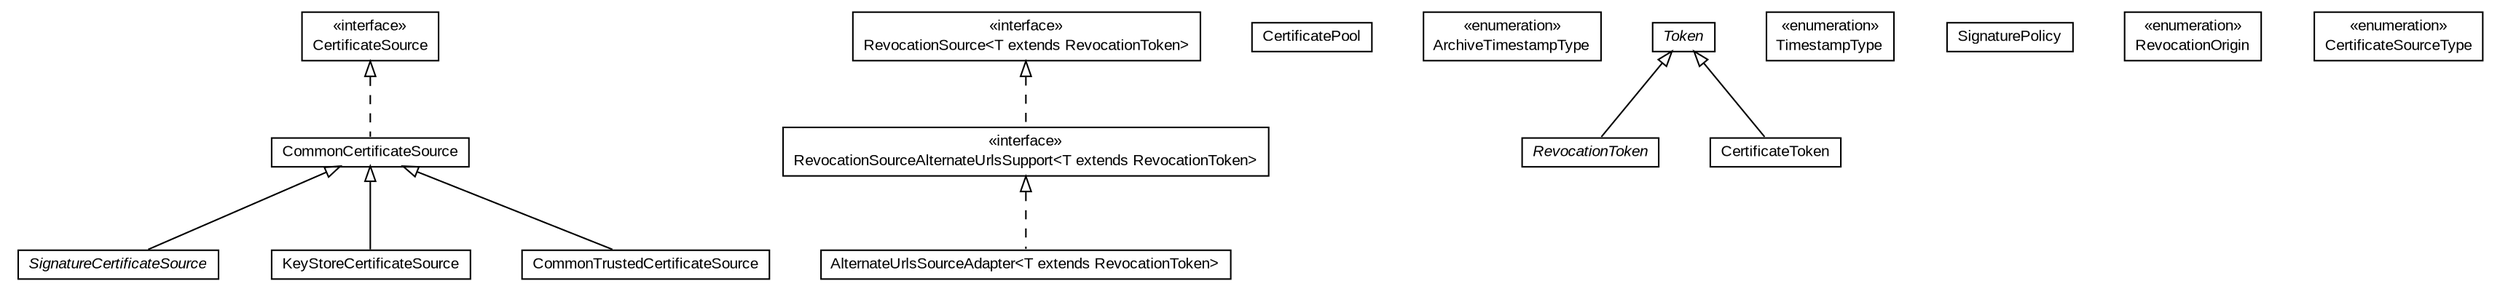 #!/usr/local/bin/dot
#
# Class diagram 
# Generated by UMLGraph version R5_6-24-gf6e263 (http://www.umlgraph.org/)
#

digraph G {
	edge [fontname="arial",fontsize=10,labelfontname="arial",labelfontsize=10];
	node [fontname="arial",fontsize=10,shape=plaintext];
	nodesep=0.25;
	ranksep=0.5;
	// eu.europa.esig.dss.x509.SignatureCertificateSource
	c4537 [label=<<table title="eu.europa.esig.dss.x509.SignatureCertificateSource" border="0" cellborder="1" cellspacing="0" cellpadding="2" port="p" href="./SignatureCertificateSource.html">
		<tr><td><table border="0" cellspacing="0" cellpadding="1">
<tr><td align="center" balign="center"><font face="arial italic"> SignatureCertificateSource </font></td></tr>
		</table></td></tr>
		</table>>, URL="./SignatureCertificateSource.html", fontname="arial", fontcolor="black", fontsize=10.0];
	// eu.europa.esig.dss.x509.RevocationSourceAlternateUrlsSupport<T extends eu.europa.esig.dss.x509.RevocationToken>
	c4538 [label=<<table title="eu.europa.esig.dss.x509.RevocationSourceAlternateUrlsSupport" border="0" cellborder="1" cellspacing="0" cellpadding="2" port="p" href="./RevocationSourceAlternateUrlsSupport.html">
		<tr><td><table border="0" cellspacing="0" cellpadding="1">
<tr><td align="center" balign="center"> &#171;interface&#187; </td></tr>
<tr><td align="center" balign="center"> RevocationSourceAlternateUrlsSupport&lt;T extends RevocationToken&gt; </td></tr>
		</table></td></tr>
		</table>>, URL="./RevocationSourceAlternateUrlsSupport.html", fontname="arial", fontcolor="black", fontsize=10.0];
	// eu.europa.esig.dss.x509.RevocationSource<T extends eu.europa.esig.dss.x509.RevocationToken>
	c4539 [label=<<table title="eu.europa.esig.dss.x509.RevocationSource" border="0" cellborder="1" cellspacing="0" cellpadding="2" port="p" href="./RevocationSource.html">
		<tr><td><table border="0" cellspacing="0" cellpadding="1">
<tr><td align="center" balign="center"> &#171;interface&#187; </td></tr>
<tr><td align="center" balign="center"> RevocationSource&lt;T extends RevocationToken&gt; </td></tr>
		</table></td></tr>
		</table>>, URL="./RevocationSource.html", fontname="arial", fontcolor="black", fontsize=10.0];
	// eu.europa.esig.dss.x509.KeyStoreCertificateSource
	c4540 [label=<<table title="eu.europa.esig.dss.x509.KeyStoreCertificateSource" border="0" cellborder="1" cellspacing="0" cellpadding="2" port="p" href="./KeyStoreCertificateSource.html">
		<tr><td><table border="0" cellspacing="0" cellpadding="1">
<tr><td align="center" balign="center"> KeyStoreCertificateSource </td></tr>
		</table></td></tr>
		</table>>, URL="./KeyStoreCertificateSource.html", fontname="arial", fontcolor="black", fontsize=10.0];
	// eu.europa.esig.dss.x509.CommonTrustedCertificateSource
	c4541 [label=<<table title="eu.europa.esig.dss.x509.CommonTrustedCertificateSource" border="0" cellborder="1" cellspacing="0" cellpadding="2" port="p" href="./CommonTrustedCertificateSource.html">
		<tr><td><table border="0" cellspacing="0" cellpadding="1">
<tr><td align="center" balign="center"> CommonTrustedCertificateSource </td></tr>
		</table></td></tr>
		</table>>, URL="./CommonTrustedCertificateSource.html", fontname="arial", fontcolor="black", fontsize=10.0];
	// eu.europa.esig.dss.x509.CommonCertificateSource
	c4542 [label=<<table title="eu.europa.esig.dss.x509.CommonCertificateSource" border="0" cellborder="1" cellspacing="0" cellpadding="2" port="p" href="./CommonCertificateSource.html">
		<tr><td><table border="0" cellspacing="0" cellpadding="1">
<tr><td align="center" balign="center"> CommonCertificateSource </td></tr>
		</table></td></tr>
		</table>>, URL="./CommonCertificateSource.html", fontname="arial", fontcolor="black", fontsize=10.0];
	// eu.europa.esig.dss.x509.CertificateSource
	c4543 [label=<<table title="eu.europa.esig.dss.x509.CertificateSource" border="0" cellborder="1" cellspacing="0" cellpadding="2" port="p" href="./CertificateSource.html">
		<tr><td><table border="0" cellspacing="0" cellpadding="1">
<tr><td align="center" balign="center"> &#171;interface&#187; </td></tr>
<tr><td align="center" balign="center"> CertificateSource </td></tr>
		</table></td></tr>
		</table>>, URL="./CertificateSource.html", fontname="arial", fontcolor="black", fontsize=10.0];
	// eu.europa.esig.dss.x509.CertificatePool
	c4544 [label=<<table title="eu.europa.esig.dss.x509.CertificatePool" border="0" cellborder="1" cellspacing="0" cellpadding="2" port="p" href="./CertificatePool.html">
		<tr><td><table border="0" cellspacing="0" cellpadding="1">
<tr><td align="center" balign="center"> CertificatePool </td></tr>
		</table></td></tr>
		</table>>, URL="./CertificatePool.html", fontname="arial", fontcolor="black", fontsize=10.0];
	// eu.europa.esig.dss.x509.ArchiveTimestampType
	c4545 [label=<<table title="eu.europa.esig.dss.x509.ArchiveTimestampType" border="0" cellborder="1" cellspacing="0" cellpadding="2" port="p" href="./ArchiveTimestampType.html">
		<tr><td><table border="0" cellspacing="0" cellpadding="1">
<tr><td align="center" balign="center"> &#171;enumeration&#187; </td></tr>
<tr><td align="center" balign="center"> ArchiveTimestampType </td></tr>
		</table></td></tr>
		</table>>, URL="./ArchiveTimestampType.html", fontname="arial", fontcolor="black", fontsize=10.0];
	// eu.europa.esig.dss.x509.AlternateUrlsSourceAdapter<T extends eu.europa.esig.dss.x509.RevocationToken>
	c4546 [label=<<table title="eu.europa.esig.dss.x509.AlternateUrlsSourceAdapter" border="0" cellborder="1" cellspacing="0" cellpadding="2" port="p" href="./AlternateUrlsSourceAdapter.html">
		<tr><td><table border="0" cellspacing="0" cellpadding="1">
<tr><td align="center" balign="center"> AlternateUrlsSourceAdapter&lt;T extends RevocationToken&gt; </td></tr>
		</table></td></tr>
		</table>>, URL="./AlternateUrlsSourceAdapter.html", fontname="arial", fontcolor="black", fontsize=10.0];
	// eu.europa.esig.dss.x509.Token
	c4547 [label=<<table title="eu.europa.esig.dss.x509.Token" border="0" cellborder="1" cellspacing="0" cellpadding="2" port="p" href="./Token.html">
		<tr><td><table border="0" cellspacing="0" cellpadding="1">
<tr><td align="center" balign="center"><font face="arial italic"> Token </font></td></tr>
		</table></td></tr>
		</table>>, URL="./Token.html", fontname="arial", fontcolor="black", fontsize=10.0];
	// eu.europa.esig.dss.x509.TimestampType
	c4548 [label=<<table title="eu.europa.esig.dss.x509.TimestampType" border="0" cellborder="1" cellspacing="0" cellpadding="2" port="p" href="./TimestampType.html">
		<tr><td><table border="0" cellspacing="0" cellpadding="1">
<tr><td align="center" balign="center"> &#171;enumeration&#187; </td></tr>
<tr><td align="center" balign="center"> TimestampType </td></tr>
		</table></td></tr>
		</table>>, URL="./TimestampType.html", fontname="arial", fontcolor="black", fontsize=10.0];
	// eu.europa.esig.dss.x509.SignaturePolicy
	c4549 [label=<<table title="eu.europa.esig.dss.x509.SignaturePolicy" border="0" cellborder="1" cellspacing="0" cellpadding="2" port="p" href="./SignaturePolicy.html">
		<tr><td><table border="0" cellspacing="0" cellpadding="1">
<tr><td align="center" balign="center"> SignaturePolicy </td></tr>
		</table></td></tr>
		</table>>, URL="./SignaturePolicy.html", fontname="arial", fontcolor="black", fontsize=10.0];
	// eu.europa.esig.dss.x509.RevocationToken
	c4550 [label=<<table title="eu.europa.esig.dss.x509.RevocationToken" border="0" cellborder="1" cellspacing="0" cellpadding="2" port="p" href="./RevocationToken.html">
		<tr><td><table border="0" cellspacing="0" cellpadding="1">
<tr><td align="center" balign="center"><font face="arial italic"> RevocationToken </font></td></tr>
		</table></td></tr>
		</table>>, URL="./RevocationToken.html", fontname="arial", fontcolor="black", fontsize=10.0];
	// eu.europa.esig.dss.x509.RevocationOrigin
	c4551 [label=<<table title="eu.europa.esig.dss.x509.RevocationOrigin" border="0" cellborder="1" cellspacing="0" cellpadding="2" port="p" href="./RevocationOrigin.html">
		<tr><td><table border="0" cellspacing="0" cellpadding="1">
<tr><td align="center" balign="center"> &#171;enumeration&#187; </td></tr>
<tr><td align="center" balign="center"> RevocationOrigin </td></tr>
		</table></td></tr>
		</table>>, URL="./RevocationOrigin.html", fontname="arial", fontcolor="black", fontsize=10.0];
	// eu.europa.esig.dss.x509.CertificateToken
	c4552 [label=<<table title="eu.europa.esig.dss.x509.CertificateToken" border="0" cellborder="1" cellspacing="0" cellpadding="2" port="p" href="./CertificateToken.html">
		<tr><td><table border="0" cellspacing="0" cellpadding="1">
<tr><td align="center" balign="center"> CertificateToken </td></tr>
		</table></td></tr>
		</table>>, URL="./CertificateToken.html", fontname="arial", fontcolor="black", fontsize=10.0];
	// eu.europa.esig.dss.x509.CertificateSourceType
	c4553 [label=<<table title="eu.europa.esig.dss.x509.CertificateSourceType" border="0" cellborder="1" cellspacing="0" cellpadding="2" port="p" href="./CertificateSourceType.html">
		<tr><td><table border="0" cellspacing="0" cellpadding="1">
<tr><td align="center" balign="center"> &#171;enumeration&#187; </td></tr>
<tr><td align="center" balign="center"> CertificateSourceType </td></tr>
		</table></td></tr>
		</table>>, URL="./CertificateSourceType.html", fontname="arial", fontcolor="black", fontsize=10.0];
	//eu.europa.esig.dss.x509.SignatureCertificateSource extends eu.europa.esig.dss.x509.CommonCertificateSource
	c4542:p -> c4537:p [dir=back,arrowtail=empty];
	//eu.europa.esig.dss.x509.RevocationSourceAlternateUrlsSupport<T extends eu.europa.esig.dss.x509.RevocationToken> implements eu.europa.esig.dss.x509.RevocationSource<T extends eu.europa.esig.dss.x509.RevocationToken>
	c4539:p -> c4538:p [dir=back,arrowtail=empty,style=dashed];
	//eu.europa.esig.dss.x509.KeyStoreCertificateSource extends eu.europa.esig.dss.x509.CommonCertificateSource
	c4542:p -> c4540:p [dir=back,arrowtail=empty];
	//eu.europa.esig.dss.x509.CommonTrustedCertificateSource extends eu.europa.esig.dss.x509.CommonCertificateSource
	c4542:p -> c4541:p [dir=back,arrowtail=empty];
	//eu.europa.esig.dss.x509.CommonCertificateSource implements eu.europa.esig.dss.x509.CertificateSource
	c4543:p -> c4542:p [dir=back,arrowtail=empty,style=dashed];
	//eu.europa.esig.dss.x509.AlternateUrlsSourceAdapter<T extends eu.europa.esig.dss.x509.RevocationToken> implements eu.europa.esig.dss.x509.RevocationSourceAlternateUrlsSupport<T extends eu.europa.esig.dss.x509.RevocationToken>
	c4538:p -> c4546:p [dir=back,arrowtail=empty,style=dashed];
	//eu.europa.esig.dss.x509.RevocationToken extends eu.europa.esig.dss.x509.Token
	c4547:p -> c4550:p [dir=back,arrowtail=empty];
	//eu.europa.esig.dss.x509.CertificateToken extends eu.europa.esig.dss.x509.Token
	c4547:p -> c4552:p [dir=back,arrowtail=empty];
}

